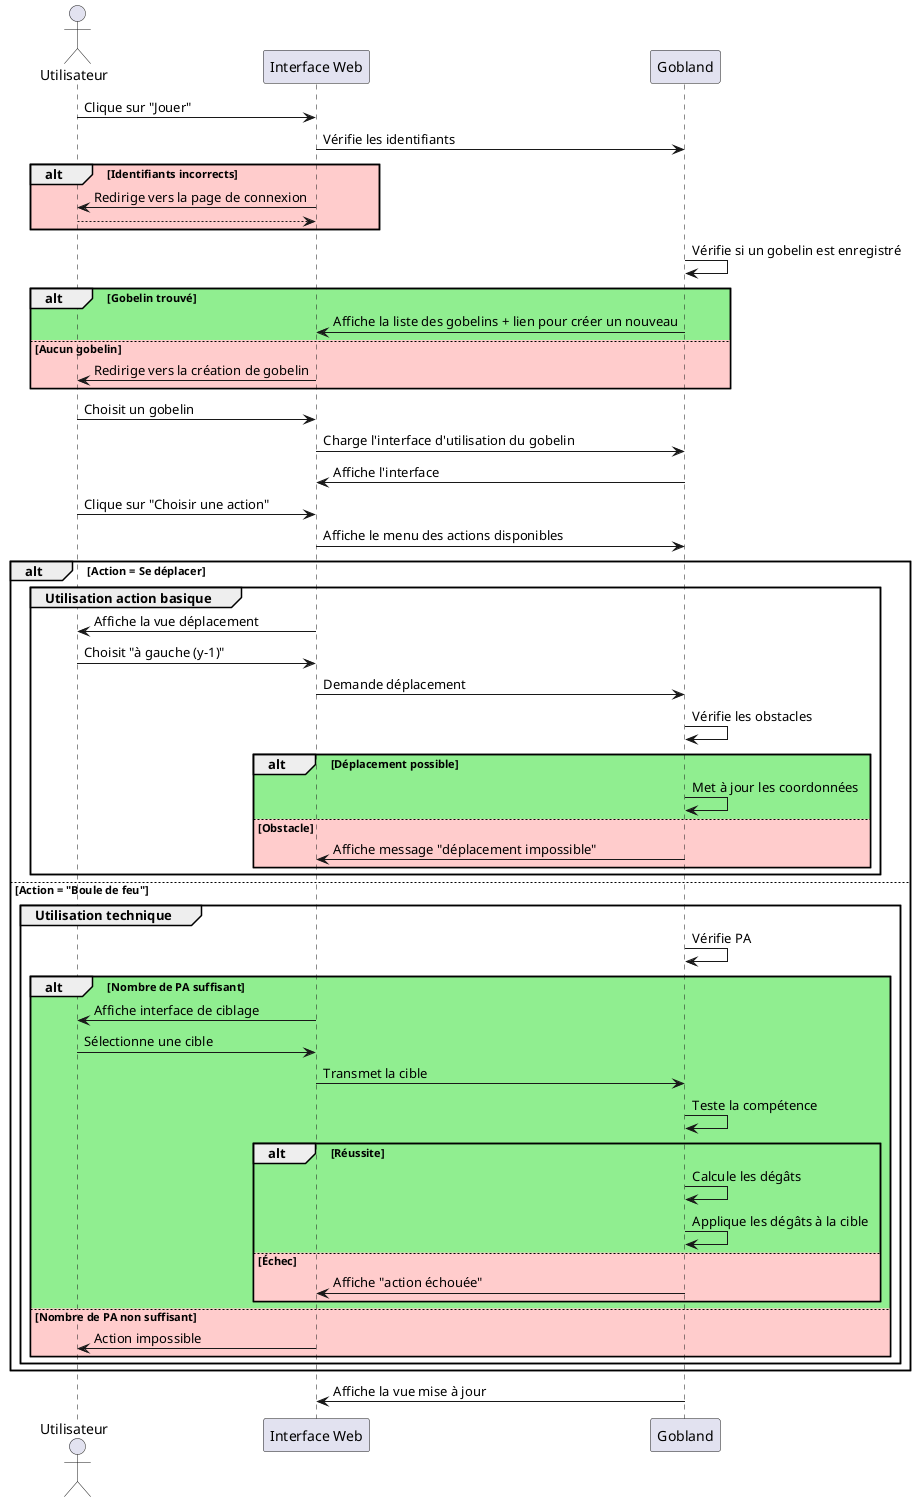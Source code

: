 @startuml action_gobelin_sequence

actor Utilisateur
participant "Interface Web" as UI
participant "Gobland" as System

Utilisateur -> UI : Clique sur "Jouer"
UI -> System : Vérifie les identifiants
alt #FFCCCC Identifiants incorrects
    UI -> Utilisateur : Redirige vers la page de connexion
    return
end

System -> System : Vérifie si un gobelin est enregistré
alt #lightgreen Gobelin trouvé
    System -> UI : Affiche la liste des gobelins + lien pour créer un nouveau
else #FFCCCC Aucun gobelin
    UI -> Utilisateur : Redirige vers la création de gobelin
end

Utilisateur -> UI : Choisit un gobelin
UI -> System : Charge l'interface d'utilisation du gobelin
System -> UI : Affiche l'interface

Utilisateur -> UI : Clique sur "Choisir une action"
UI -> System : Affiche le menu des actions disponibles

alt Action = Se déplacer
    group Utilisation action basique
        UI -> Utilisateur : Affiche la vue déplacement
        Utilisateur -> UI : Choisit "à gauche (y-1)"
        UI -> System : Demande déplacement
        System -> System : Vérifie les obstacles
        alt #lightgreen Déplacement possible
            System -> System : Met à jour les coordonnées
        else #FFCCCC Obstacle
            System -> UI : Affiche message "déplacement impossible"
        end
    end group

else Action = "Boule de feu"
    group Utilisation technique
        System -> System : Vérifie PA
        alt #lightgreen Nombre de PA suffisant
            UI -> Utilisateur : Affiche interface de ciblage
            Utilisateur -> UI : Sélectionne une cible
            UI -> System : Transmet la cible
            System -> System : Teste la compétence
            alt #lightgreen Réussite
                System -> System : Calcule les dégâts
                System -> System : Applique les dégâts à la cible
            else #FFCCCC Échec
                System -> UI : Affiche "action échouée"
            end
        else #FFCCCC Nombre de PA non suffisant
            UI -> Utilisateur : Action impossible
        end
    end group
end

System -> UI : Affiche la vue mise à jour
@enduml